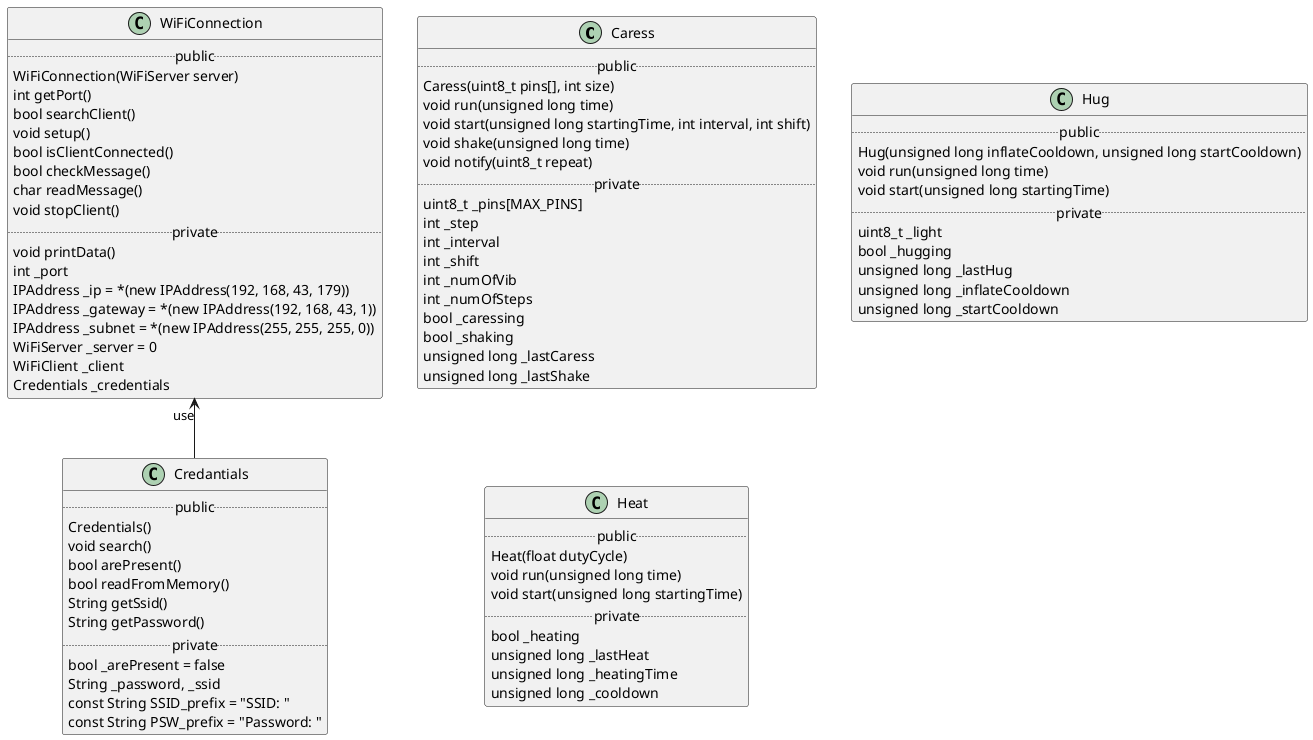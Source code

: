 @startuml server

class Caress {    
    .. public ..
        Caress(uint8_t pins[], int size)
        void run(unsigned long time)
        void start(unsigned long startingTime, int interval, int shift)
        void shake(unsigned long time)
        void notify(uint8_t repeat)
    .. private ..
        uint8_t _pins[MAX_PINS]
        int _step
        int _interval
        int _shift
        int _numOfVib
        int _numOfSteps
        bool _caressing
        bool _shaking
        unsigned long _lastCaress   
        unsigned long _lastShake    
}

class Hug {    
    .. public ..
        Hug(unsigned long inflateCooldown, unsigned long startCooldown)
        void run(unsigned long time)
        void start(unsigned long startingTime)
    .. private ..
        uint8_t _light
        bool _hugging
        unsigned long _lastHug
        unsigned long _inflateCooldown
        unsigned long _startCooldown   
}

class Heat {    
    .. public ..
        Heat(float dutyCycle)
        void run(unsigned long time)
        void start(unsigned long startingTime)
    .. private ..
        bool _heating
        unsigned long _lastHeat
        unsigned long _heatingTime
        unsigned long _cooldown
}

class WiFiConnection {
    .. public ..
        WiFiConnection(WiFiServer server)
        int getPort()
        bool searchClient()
        void setup()
        bool isClientConnected()
        bool checkMessage()
        char readMessage()
        void stopClient()
    .. private ..
        void printData()
        int _port
        IPAddress _ip = *(new IPAddress(192, 168, 43, 179))
        IPAddress _gateway = *(new IPAddress(192, 168, 43, 1))
        IPAddress _subnet = *(new IPAddress(255, 255, 255, 0))
        WiFiServer _server = 0
        WiFiClient _client
        Credentials _credentials
}

class Credantials {
    .. public ..
        Credentials()
        void search()
        bool arePresent()
        bool readFromMemory()
        String getSsid()
        String getPassword()
    .. private ..
        bool _arePresent = false
        String _password, _ssid
        const String SSID_prefix = "SSID: "
        const String PSW_prefix = "Password: "
}

Credantials -u-> "use" WiFiConnection 

@enduml